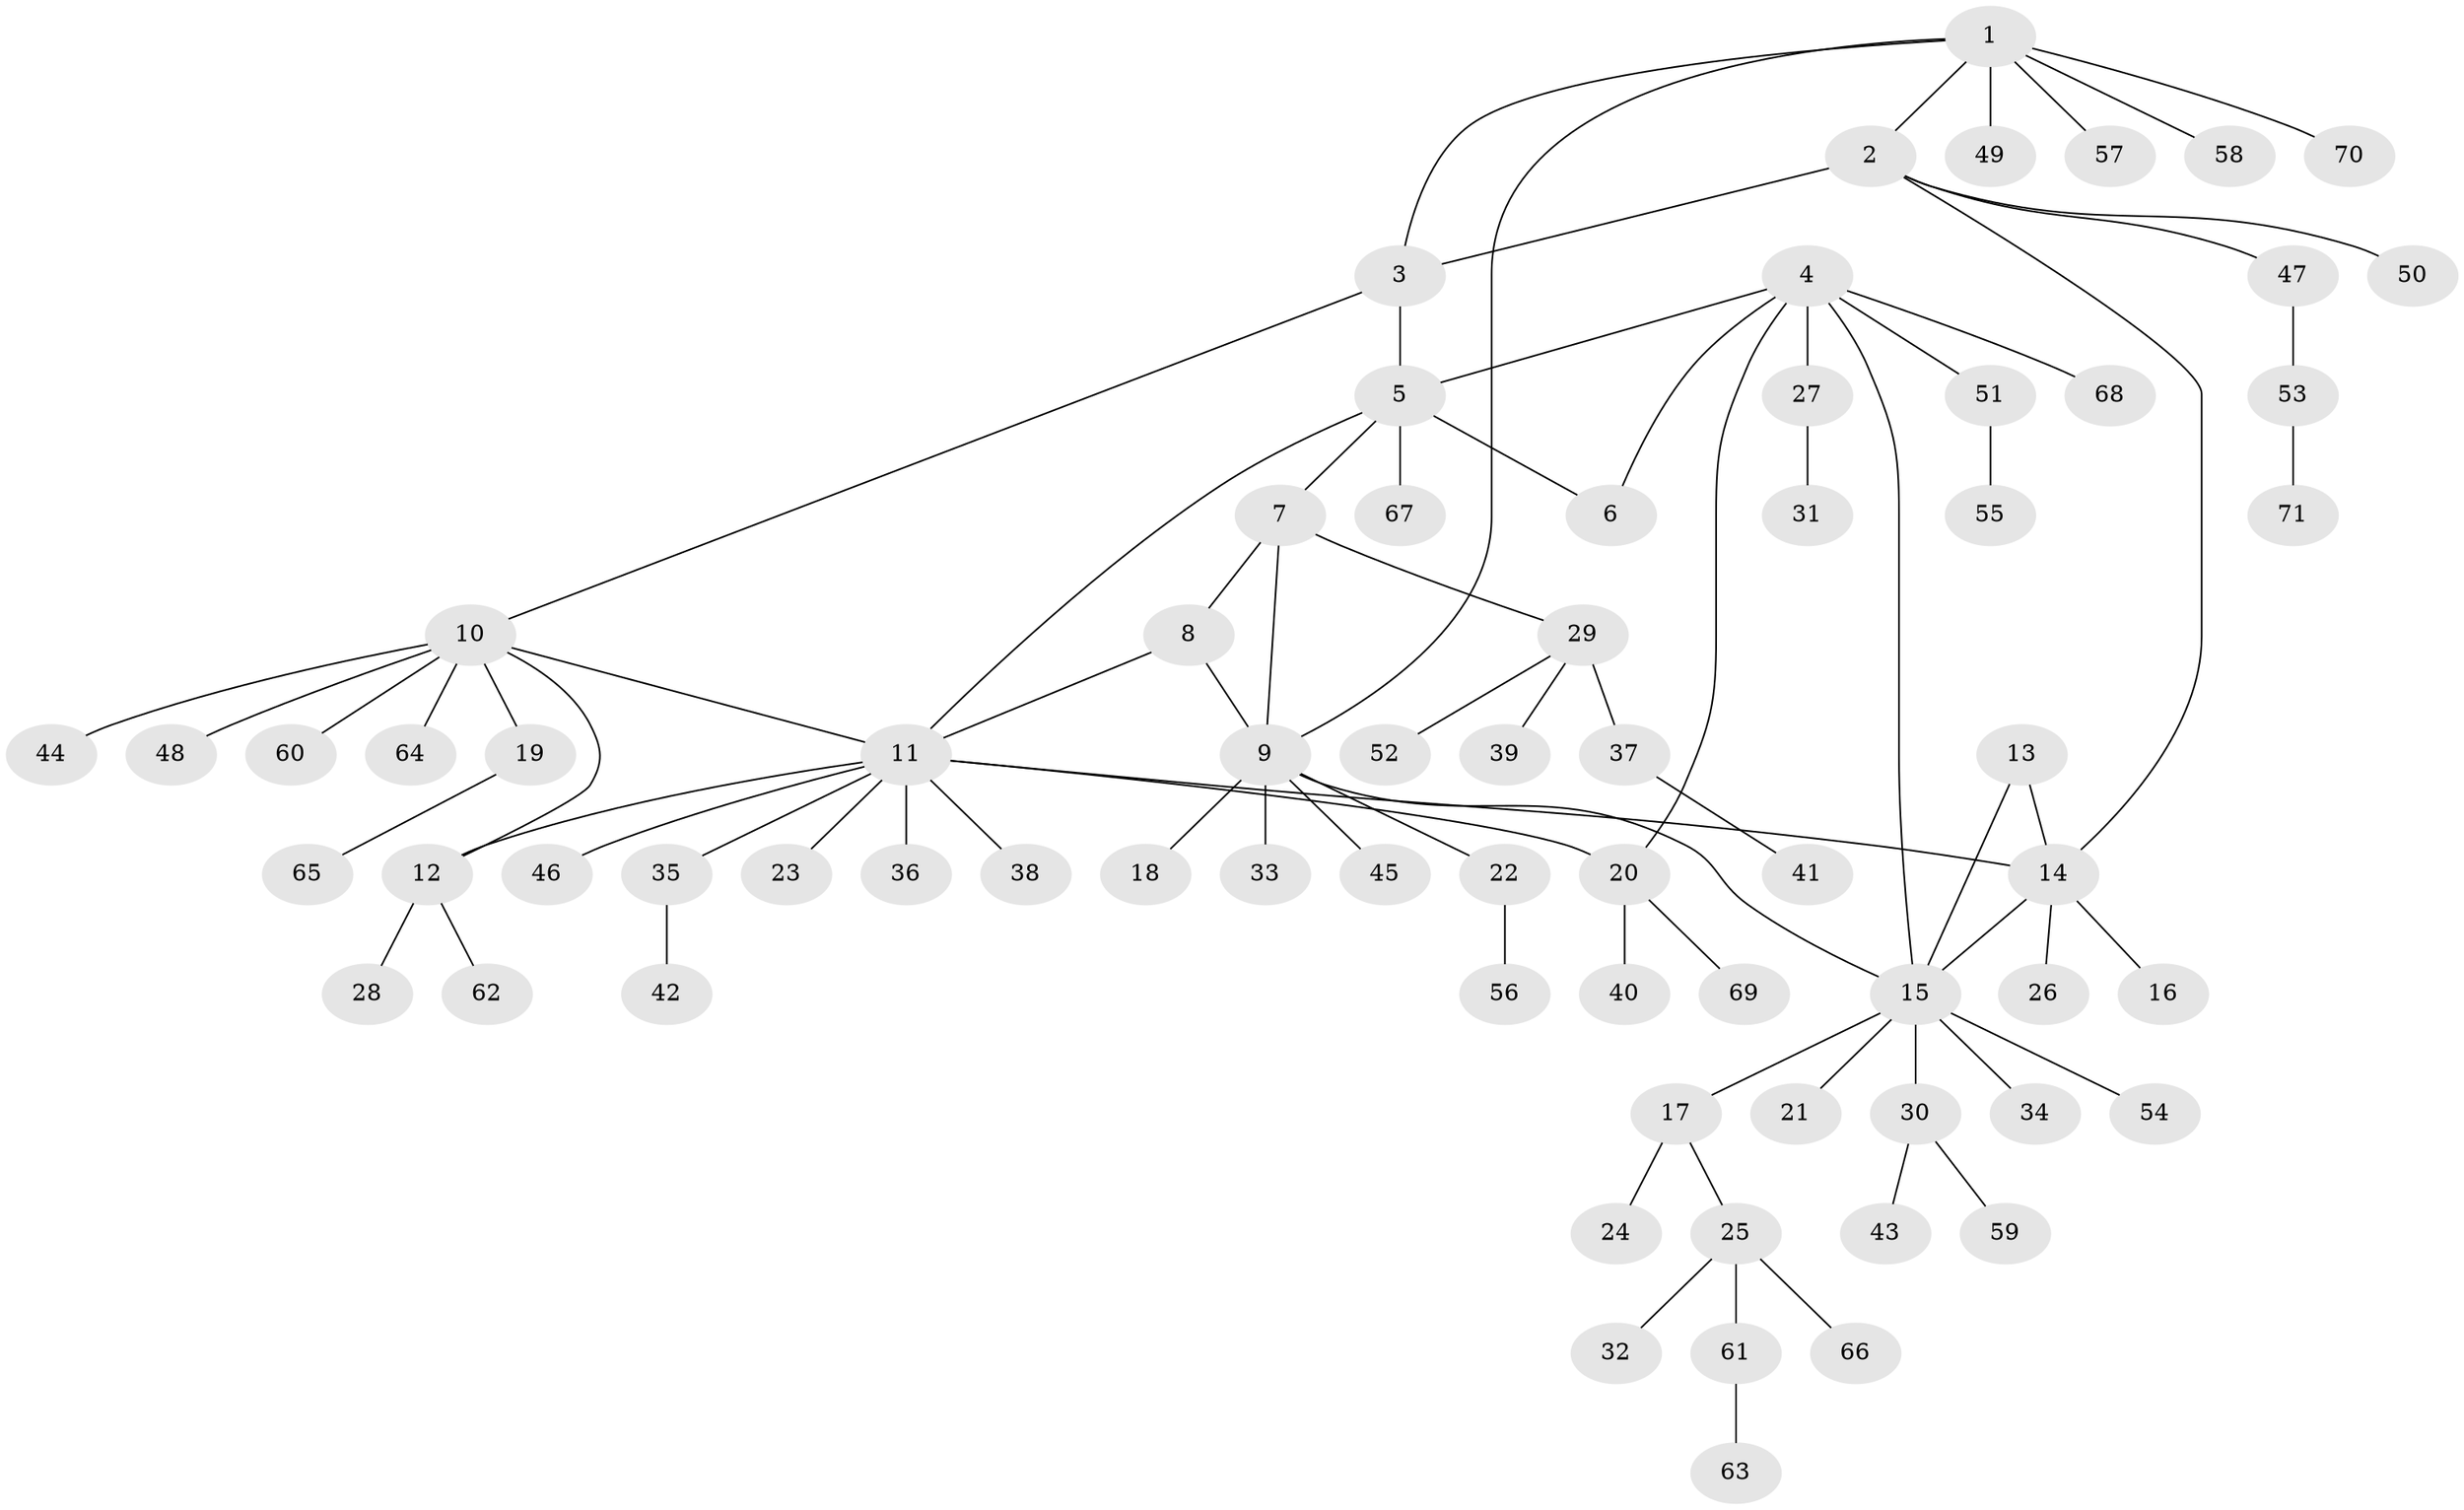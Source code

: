 // Generated by graph-tools (version 1.1) at 2025/11/02/27/25 16:11:32]
// undirected, 71 vertices, 82 edges
graph export_dot {
graph [start="1"]
  node [color=gray90,style=filled];
  1;
  2;
  3;
  4;
  5;
  6;
  7;
  8;
  9;
  10;
  11;
  12;
  13;
  14;
  15;
  16;
  17;
  18;
  19;
  20;
  21;
  22;
  23;
  24;
  25;
  26;
  27;
  28;
  29;
  30;
  31;
  32;
  33;
  34;
  35;
  36;
  37;
  38;
  39;
  40;
  41;
  42;
  43;
  44;
  45;
  46;
  47;
  48;
  49;
  50;
  51;
  52;
  53;
  54;
  55;
  56;
  57;
  58;
  59;
  60;
  61;
  62;
  63;
  64;
  65;
  66;
  67;
  68;
  69;
  70;
  71;
  1 -- 2;
  1 -- 3;
  1 -- 9;
  1 -- 49;
  1 -- 57;
  1 -- 58;
  1 -- 70;
  2 -- 3;
  2 -- 14;
  2 -- 47;
  2 -- 50;
  3 -- 5;
  3 -- 10;
  4 -- 5;
  4 -- 6;
  4 -- 15;
  4 -- 20;
  4 -- 27;
  4 -- 51;
  4 -- 68;
  5 -- 6;
  5 -- 7;
  5 -- 11;
  5 -- 67;
  7 -- 8;
  7 -- 9;
  7 -- 29;
  8 -- 9;
  8 -- 11;
  9 -- 15;
  9 -- 18;
  9 -- 22;
  9 -- 33;
  9 -- 45;
  10 -- 11;
  10 -- 12;
  10 -- 19;
  10 -- 44;
  10 -- 48;
  10 -- 60;
  10 -- 64;
  11 -- 12;
  11 -- 14;
  11 -- 20;
  11 -- 23;
  11 -- 35;
  11 -- 36;
  11 -- 38;
  11 -- 46;
  12 -- 28;
  12 -- 62;
  13 -- 14;
  13 -- 15;
  14 -- 15;
  14 -- 16;
  14 -- 26;
  15 -- 17;
  15 -- 21;
  15 -- 30;
  15 -- 34;
  15 -- 54;
  17 -- 24;
  17 -- 25;
  19 -- 65;
  20 -- 40;
  20 -- 69;
  22 -- 56;
  25 -- 32;
  25 -- 61;
  25 -- 66;
  27 -- 31;
  29 -- 37;
  29 -- 39;
  29 -- 52;
  30 -- 43;
  30 -- 59;
  35 -- 42;
  37 -- 41;
  47 -- 53;
  51 -- 55;
  53 -- 71;
  61 -- 63;
}
